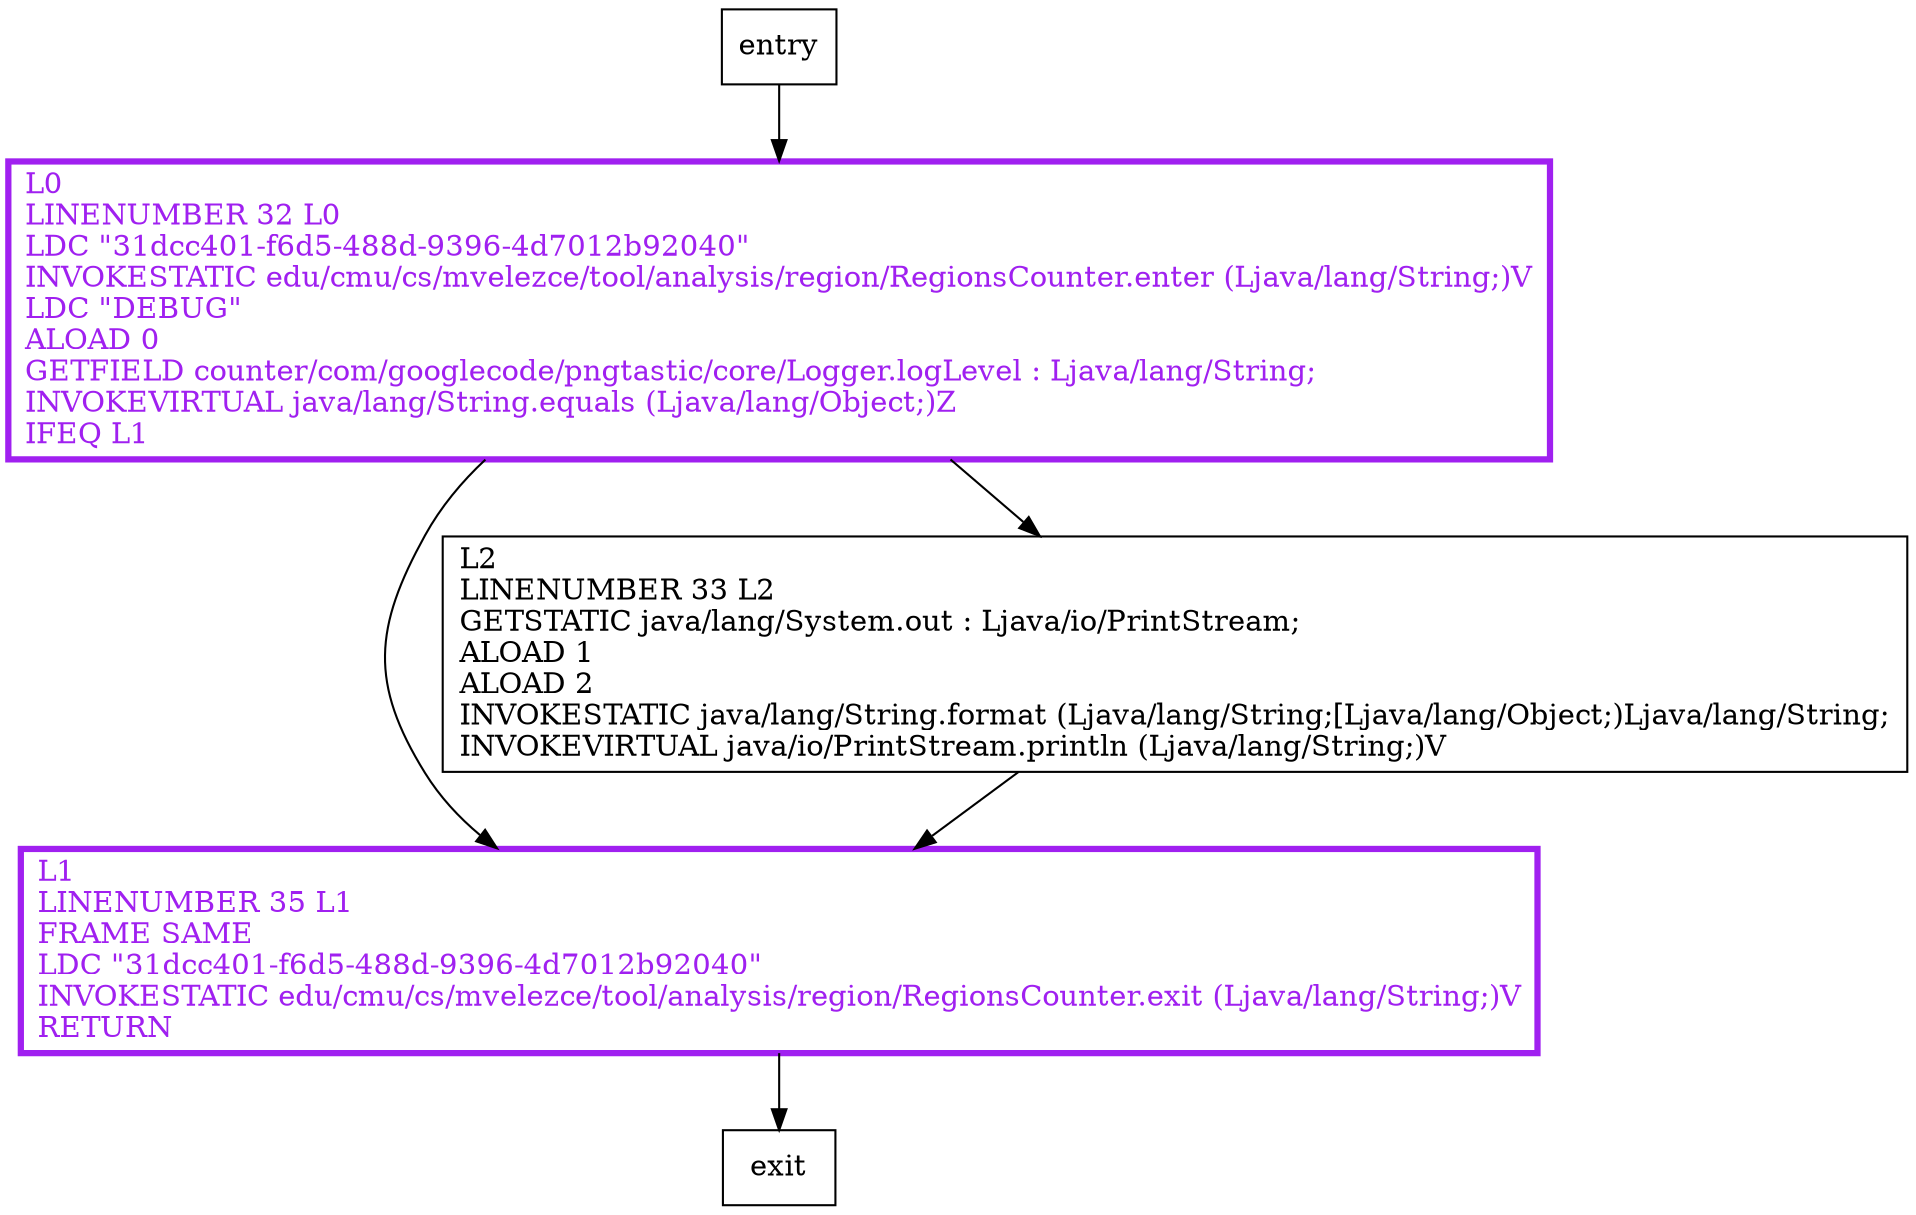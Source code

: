 digraph debug {
node [shape=record];
518225018 [label="L1\lLINENUMBER 35 L1\lFRAME SAME\lLDC \"31dcc401-f6d5-488d-9396-4d7012b92040\"\lINVOKESTATIC edu/cmu/cs/mvelezce/tool/analysis/region/RegionsCounter.exit (Ljava/lang/String;)V\lRETURN\l"];
942226723 [label="L0\lLINENUMBER 32 L0\lLDC \"31dcc401-f6d5-488d-9396-4d7012b92040\"\lINVOKESTATIC edu/cmu/cs/mvelezce/tool/analysis/region/RegionsCounter.enter (Ljava/lang/String;)V\lLDC \"DEBUG\"\lALOAD 0\lGETFIELD counter/com/googlecode/pngtastic/core/Logger.logLevel : Ljava/lang/String;\lINVOKEVIRTUAL java/lang/String.equals (Ljava/lang/Object;)Z\lIFEQ L1\l"];
1232329423 [label="L2\lLINENUMBER 33 L2\lGETSTATIC java/lang/System.out : Ljava/io/PrintStream;\lALOAD 1\lALOAD 2\lINVOKESTATIC java/lang/String.format (Ljava/lang/String;[Ljava/lang/Object;)Ljava/lang/String;\lINVOKEVIRTUAL java/io/PrintStream.println (Ljava/lang/String;)V\l"];
entry;
exit;
entry -> 942226723;
518225018 -> exit;
942226723 -> 518225018;
942226723 -> 1232329423;
1232329423 -> 518225018;
518225018[fontcolor="purple", penwidth=3, color="purple"];
942226723[fontcolor="purple", penwidth=3, color="purple"];
}
